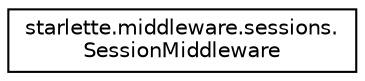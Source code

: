 digraph "Graphical Class Hierarchy"
{
 // LATEX_PDF_SIZE
  edge [fontname="Helvetica",fontsize="10",labelfontname="Helvetica",labelfontsize="10"];
  node [fontname="Helvetica",fontsize="10",shape=record];
  rankdir="LR";
  Node0 [label="starlette.middleware.sessions.\lSessionMiddleware",height=0.2,width=0.4,color="black", fillcolor="white", style="filled",URL="$classstarlette_1_1middleware_1_1sessions_1_1SessionMiddleware.html",tooltip=" "];
}
